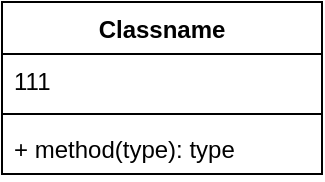 <mxfile version="14.9.3" type="github">
  <diagram id="JCGn_n0QfbjWopkqeqUa" name="Page-1">
    <mxGraphModel dx="2062" dy="1122" grid="1" gridSize="10" guides="1" tooltips="1" connect="1" arrows="1" fold="1" page="1" pageScale="1" pageWidth="827" pageHeight="1169" math="0" shadow="0">
      <root>
        <mxCell id="0" />
        <mxCell id="1" parent="0" />
        <mxCell id="LdEpuHMcMPpaWbXV_kJa-3" value="Classname" style="swimlane;fontStyle=1;align=center;verticalAlign=top;childLayout=stackLayout;horizontal=1;startSize=26;horizontalStack=0;resizeParent=1;resizeParentMax=0;resizeLast=0;collapsible=1;marginBottom=0;" vertex="1" parent="1">
          <mxGeometry x="254" y="170" width="160" height="86" as="geometry" />
        </mxCell>
        <mxCell id="LdEpuHMcMPpaWbXV_kJa-4" value="111" style="text;strokeColor=none;fillColor=none;align=left;verticalAlign=top;spacingLeft=4;spacingRight=4;overflow=hidden;rotatable=0;points=[[0,0.5],[1,0.5]];portConstraint=eastwest;" vertex="1" parent="LdEpuHMcMPpaWbXV_kJa-3">
          <mxGeometry y="26" width="160" height="26" as="geometry" />
        </mxCell>
        <mxCell id="LdEpuHMcMPpaWbXV_kJa-5" value="" style="line;strokeWidth=1;fillColor=none;align=left;verticalAlign=middle;spacingTop=-1;spacingLeft=3;spacingRight=3;rotatable=0;labelPosition=right;points=[];portConstraint=eastwest;" vertex="1" parent="LdEpuHMcMPpaWbXV_kJa-3">
          <mxGeometry y="52" width="160" height="8" as="geometry" />
        </mxCell>
        <mxCell id="LdEpuHMcMPpaWbXV_kJa-6" value="+ method(type): type" style="text;strokeColor=none;fillColor=none;align=left;verticalAlign=top;spacingLeft=4;spacingRight=4;overflow=hidden;rotatable=0;points=[[0,0.5],[1,0.5]];portConstraint=eastwest;" vertex="1" parent="LdEpuHMcMPpaWbXV_kJa-3">
          <mxGeometry y="60" width="160" height="26" as="geometry" />
        </mxCell>
      </root>
    </mxGraphModel>
  </diagram>
</mxfile>
